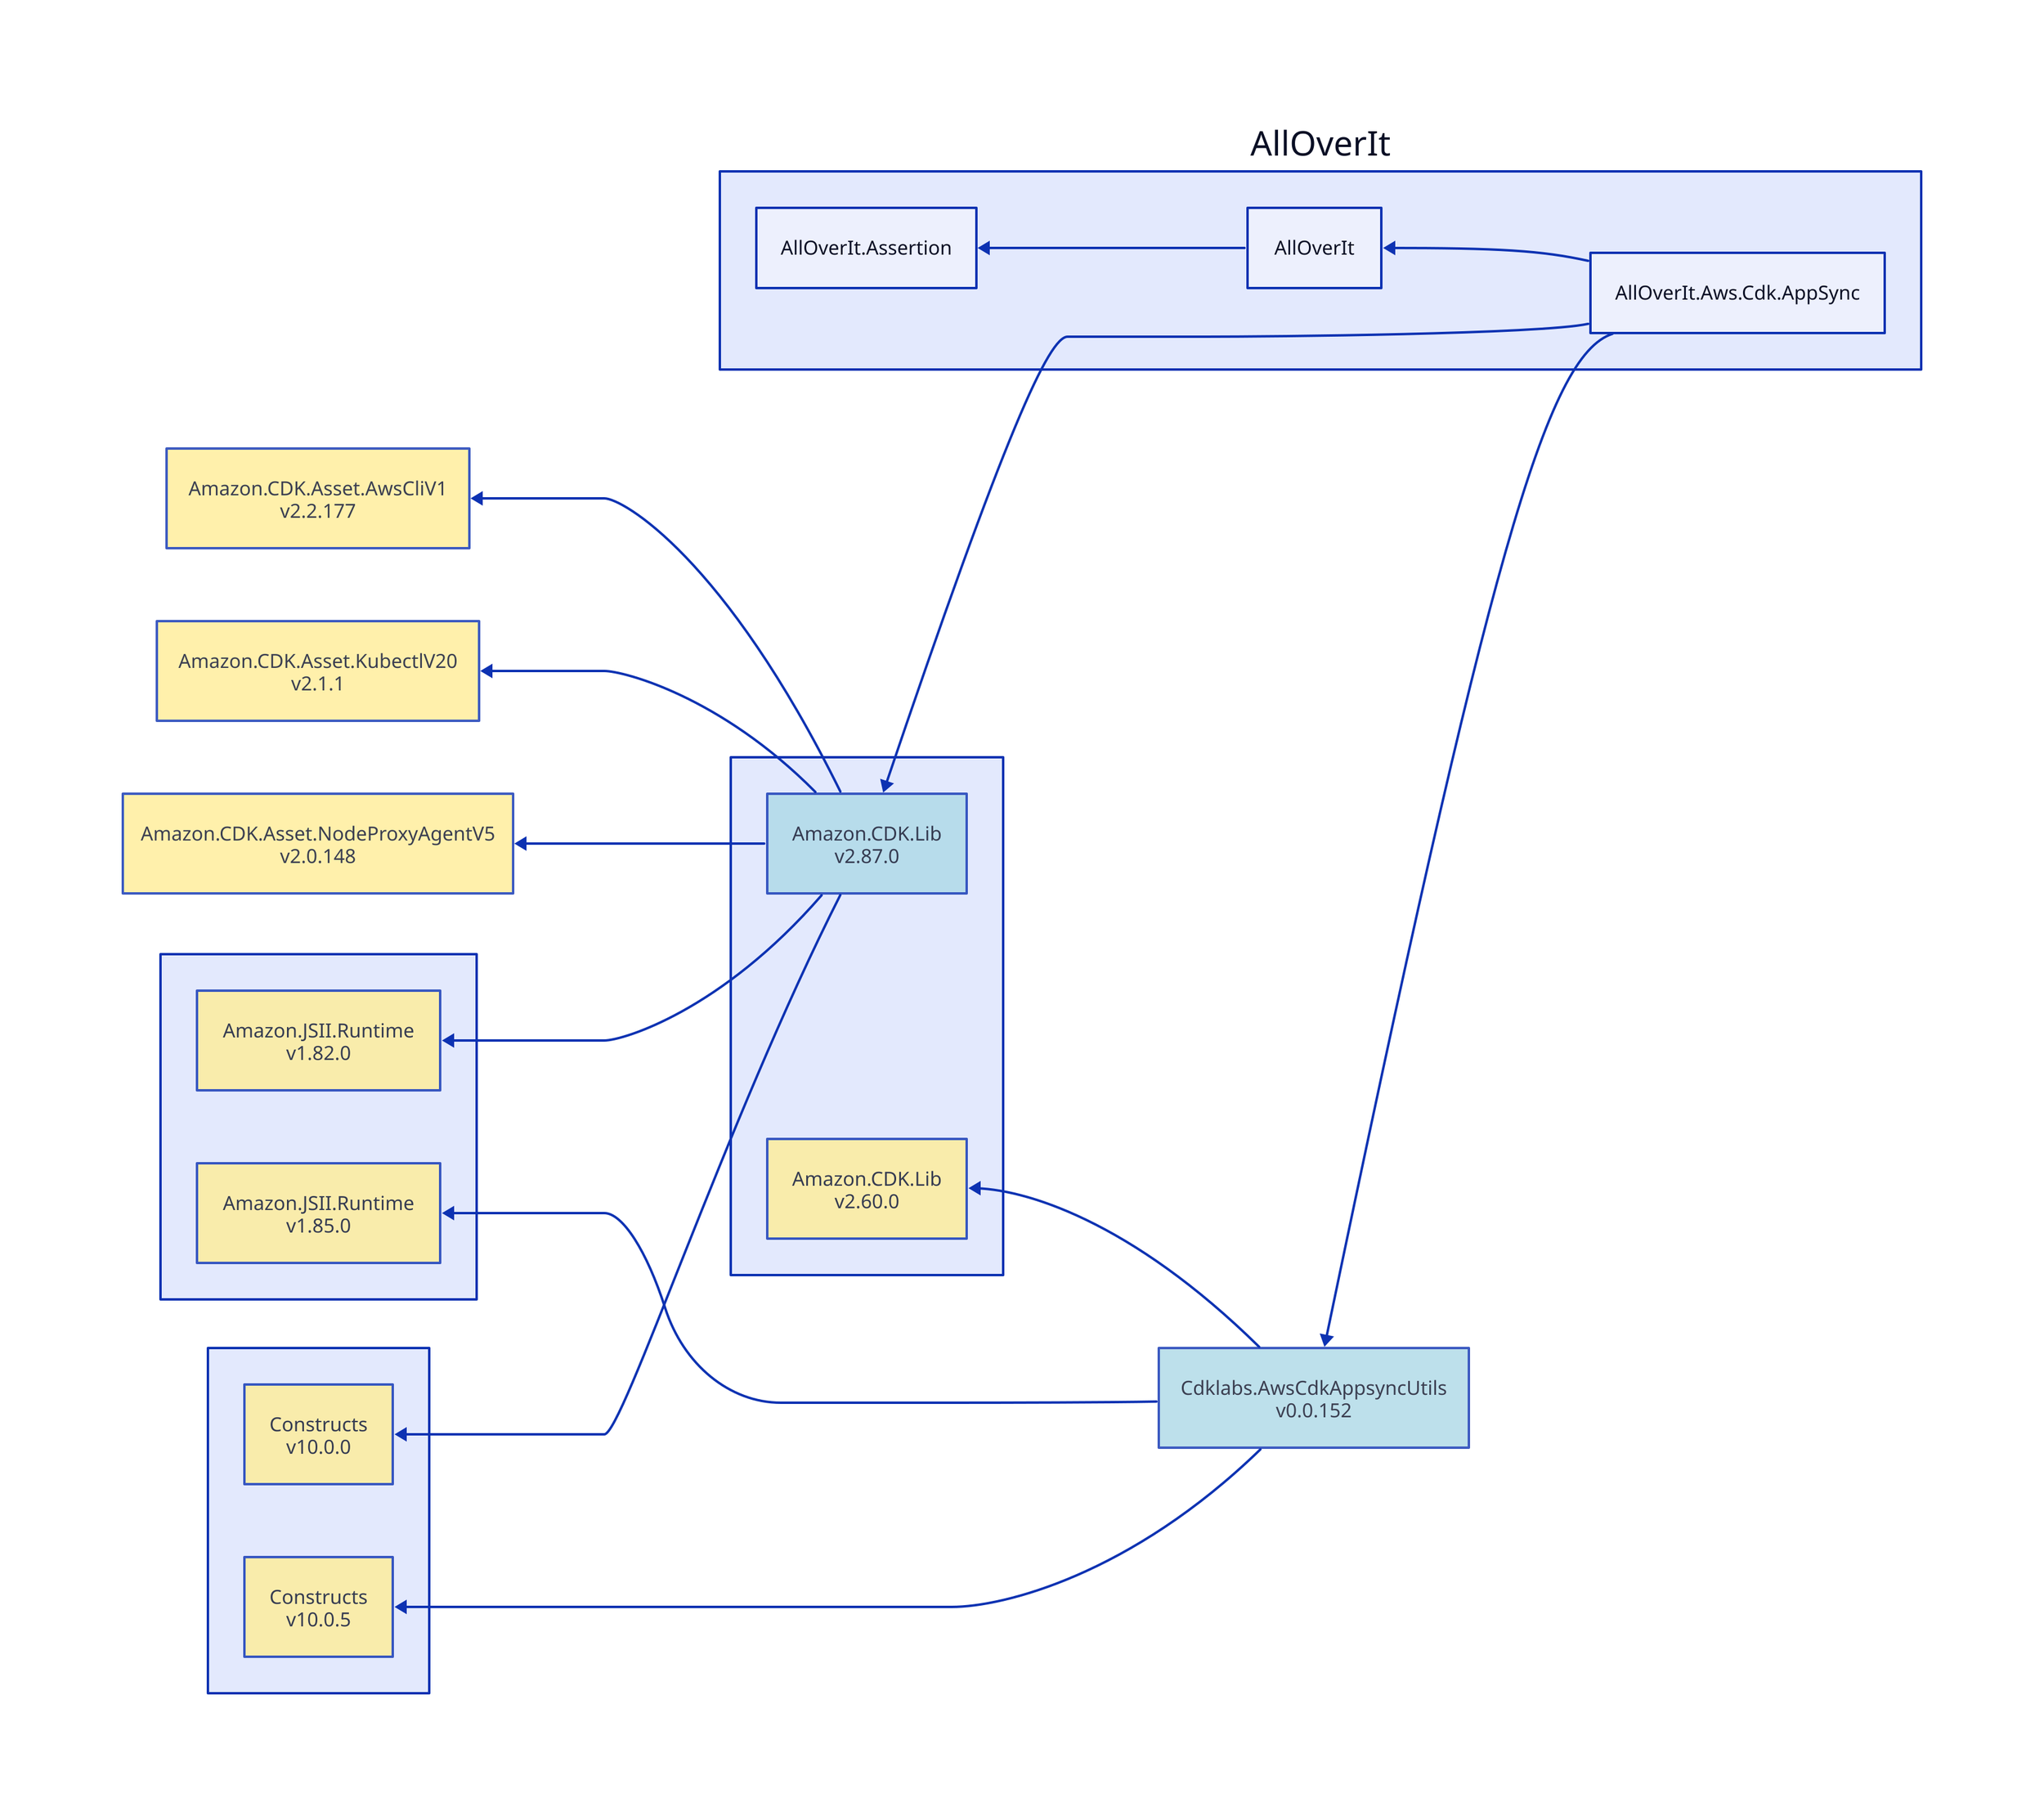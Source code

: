 direction: left

aoi: AllOverIt
aoi.alloverit-aws-cdk-appsync: AllOverIt.Aws.Cdk.AppSync
amazon-cdk-lib-group: ""
amazon-cdk-lib-group.amazon-cdk-lib_2-87-0: Amazon.CDK.Lib\nv2.87.0
amazon-cdk-lib-group.amazon-cdk-lib_2-87-0.style.fill: "#ADD8E6"
amazon-cdk-lib-group.amazon-cdk-lib_2-87-0.style.opacity: 0.8
amazon-cdk-asset-awscliv1_2-2-177: Amazon.CDK.Asset.AwsCliV1\nv2.2.177
amazon-cdk-asset-awscliv1_2-2-177.style.fill: "#FFEC96"
amazon-cdk-asset-awscliv1_2-2-177.style.opacity: 0.8
amazon-cdk-asset-awscliv1_2-2-177 <- amazon-cdk-lib-group.amazon-cdk-lib_2-87-0
amazon-cdk-asset-kubectlv20_2-1-1: Amazon.CDK.Asset.KubectlV20\nv2.1.1
amazon-cdk-asset-kubectlv20_2-1-1.style.fill: "#FFEC96"
amazon-cdk-asset-kubectlv20_2-1-1.style.opacity: 0.8
amazon-cdk-asset-kubectlv20_2-1-1 <- amazon-cdk-lib-group.amazon-cdk-lib_2-87-0
amazon-cdk-asset-nodeproxyagentv5_2-0-148: Amazon.CDK.Asset.NodeProxyAgentV5\nv2.0.148
amazon-cdk-asset-nodeproxyagentv5_2-0-148.style.fill: "#FFEC96"
amazon-cdk-asset-nodeproxyagentv5_2-0-148.style.opacity: 0.8
amazon-cdk-asset-nodeproxyagentv5_2-0-148 <- amazon-cdk-lib-group.amazon-cdk-lib_2-87-0
amazon-jsii-runtime-group: ""
amazon-jsii-runtime-group.amazon-jsii-runtime_1-82-0: Amazon.JSII.Runtime\nv1.82.0
amazon-jsii-runtime-group.amazon-jsii-runtime_1-82-0.style.fill: "#FFEC96"
amazon-jsii-runtime-group.amazon-jsii-runtime_1-82-0.style.opacity: 0.8
amazon-jsii-runtime-group.amazon-jsii-runtime_1-82-0 <- amazon-cdk-lib-group.amazon-cdk-lib_2-87-0
constructs-group: ""
constructs-group.constructs_10-0-0: Constructs\nv10.0.0
constructs-group.constructs_10-0-0.style.fill: "#FFEC96"
constructs-group.constructs_10-0-0.style.opacity: 0.8
constructs-group.constructs_10-0-0 <- amazon-cdk-lib-group.amazon-cdk-lib_2-87-0
amazon-cdk-lib-group.amazon-cdk-lib_2-87-0 <- aoi.alloverit-aws-cdk-appsync
cdklabs-awscdkappsyncutils_0-0-152: Cdklabs.AwsCdkAppsyncUtils\nv0.0.152
cdklabs-awscdkappsyncutils_0-0-152.style.fill: "#ADD8E6"
cdklabs-awscdkappsyncutils_0-0-152.style.opacity: 0.8
amazon-cdk-lib-group.amazon-cdk-lib_2-60-0: Amazon.CDK.Lib\nv2.60.0
amazon-cdk-lib-group.amazon-cdk-lib_2-60-0.style.fill: "#FFEC96"
amazon-cdk-lib-group.amazon-cdk-lib_2-60-0.style.opacity: 0.8
amazon-cdk-lib-group.amazon-cdk-lib_2-60-0 <- cdklabs-awscdkappsyncutils_0-0-152
amazon-jsii-runtime-group.amazon-jsii-runtime_1-85-0: Amazon.JSII.Runtime\nv1.85.0
amazon-jsii-runtime-group.amazon-jsii-runtime_1-85-0.style.fill: "#FFEC96"
amazon-jsii-runtime-group.amazon-jsii-runtime_1-85-0.style.opacity: 0.8
amazon-jsii-runtime-group.amazon-jsii-runtime_1-85-0 <- cdklabs-awscdkappsyncutils_0-0-152
constructs-group.constructs_10-0-5: Constructs\nv10.0.5
constructs-group.constructs_10-0-5.style.fill: "#FFEC96"
constructs-group.constructs_10-0-5.style.opacity: 0.8
constructs-group.constructs_10-0-5 <- cdklabs-awscdkappsyncutils_0-0-152
cdklabs-awscdkappsyncutils_0-0-152 <- aoi.alloverit-aws-cdk-appsync
aoi.alloverit: AllOverIt
aoi.alloverit-assertion: AllOverIt.Assertion
aoi.alloverit-assertion <- aoi.alloverit
aoi.alloverit <- aoi.alloverit-aws-cdk-appsync
